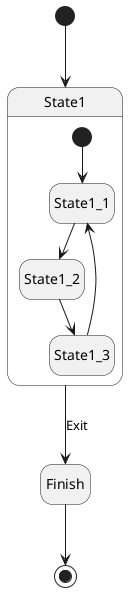 @startuml
hide empty description
state Finish
state State1 {
    state State1_1
    state State1_2
    state State1_3
    
    [*] --> State1_1
    State1_1 --> State1_2
    State1_2 --> State1_3
    State1_3 --> State1_1
}

[*] --> State1
State1 --> Finish : Exit
Finish --> [*]
@enduml
